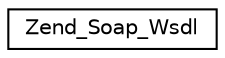 digraph G
{
  edge [fontname="Helvetica",fontsize="10",labelfontname="Helvetica",labelfontsize="10"];
  node [fontname="Helvetica",fontsize="10",shape=record];
  rankdir="LR";
  Node1 [label="Zend_Soap_Wsdl",height=0.2,width=0.4,color="black", fillcolor="white", style="filled",URL="$class_zend___soap___wsdl.html"];
}
